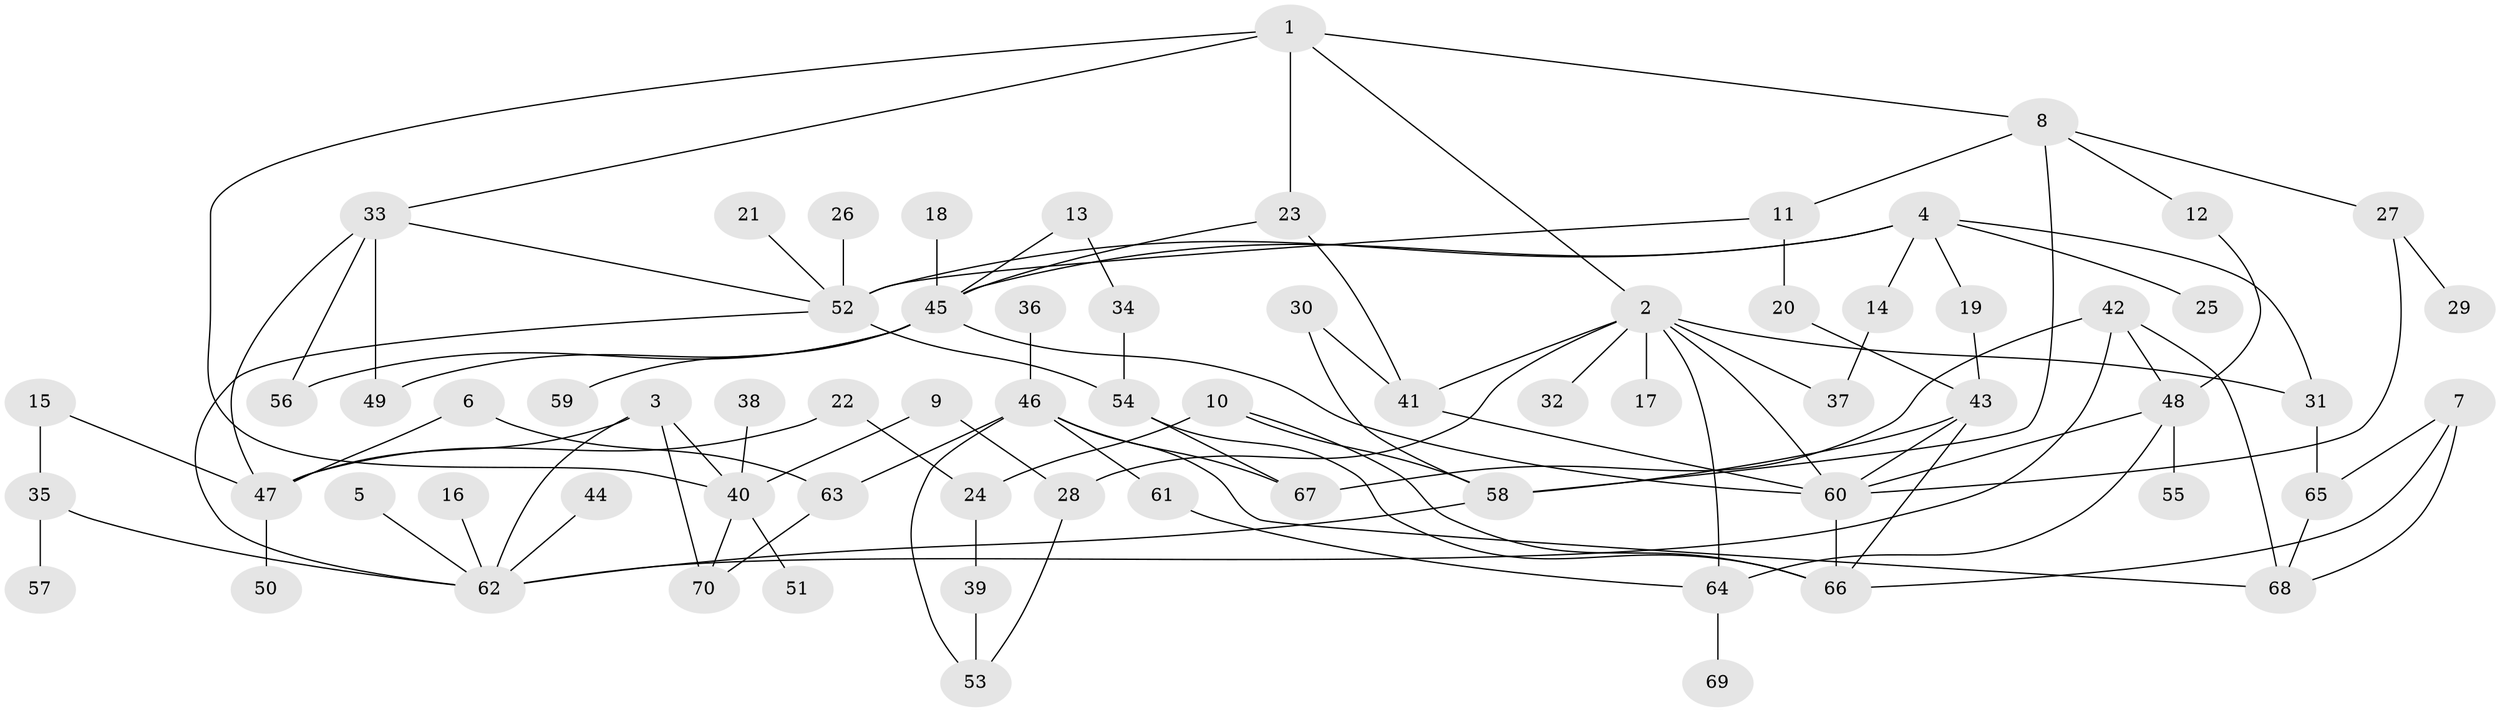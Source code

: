 // original degree distribution, {6: 0.050359712230215826, 5: 0.050359712230215826, 4: 0.10071942446043165, 3: 0.2158273381294964, 2: 0.302158273381295, 1: 0.2733812949640288, 7: 0.007194244604316547}
// Generated by graph-tools (version 1.1) at 2025/49/03/09/25 03:49:17]
// undirected, 70 vertices, 107 edges
graph export_dot {
graph [start="1"]
  node [color=gray90,style=filled];
  1;
  2;
  3;
  4;
  5;
  6;
  7;
  8;
  9;
  10;
  11;
  12;
  13;
  14;
  15;
  16;
  17;
  18;
  19;
  20;
  21;
  22;
  23;
  24;
  25;
  26;
  27;
  28;
  29;
  30;
  31;
  32;
  33;
  34;
  35;
  36;
  37;
  38;
  39;
  40;
  41;
  42;
  43;
  44;
  45;
  46;
  47;
  48;
  49;
  50;
  51;
  52;
  53;
  54;
  55;
  56;
  57;
  58;
  59;
  60;
  61;
  62;
  63;
  64;
  65;
  66;
  67;
  68;
  69;
  70;
  1 -- 2 [weight=1.0];
  1 -- 8 [weight=1.0];
  1 -- 23 [weight=1.0];
  1 -- 33 [weight=1.0];
  1 -- 40 [weight=1.0];
  2 -- 17 [weight=1.0];
  2 -- 28 [weight=1.0];
  2 -- 31 [weight=1.0];
  2 -- 32 [weight=1.0];
  2 -- 37 [weight=1.0];
  2 -- 41 [weight=1.0];
  2 -- 60 [weight=1.0];
  2 -- 64 [weight=1.0];
  3 -- 40 [weight=1.0];
  3 -- 47 [weight=1.0];
  3 -- 62 [weight=1.0];
  3 -- 70 [weight=1.0];
  4 -- 14 [weight=1.0];
  4 -- 19 [weight=1.0];
  4 -- 25 [weight=1.0];
  4 -- 31 [weight=1.0];
  4 -- 45 [weight=1.0];
  4 -- 52 [weight=1.0];
  5 -- 62 [weight=1.0];
  6 -- 47 [weight=1.0];
  6 -- 63 [weight=1.0];
  7 -- 65 [weight=1.0];
  7 -- 66 [weight=1.0];
  7 -- 68 [weight=1.0];
  8 -- 11 [weight=1.0];
  8 -- 12 [weight=1.0];
  8 -- 27 [weight=1.0];
  8 -- 58 [weight=1.0];
  9 -- 28 [weight=1.0];
  9 -- 40 [weight=1.0];
  10 -- 24 [weight=1.0];
  10 -- 58 [weight=1.0];
  10 -- 66 [weight=1.0];
  11 -- 20 [weight=1.0];
  11 -- 52 [weight=1.0];
  12 -- 48 [weight=1.0];
  13 -- 34 [weight=1.0];
  13 -- 45 [weight=1.0];
  14 -- 37 [weight=1.0];
  15 -- 35 [weight=1.0];
  15 -- 47 [weight=1.0];
  16 -- 62 [weight=1.0];
  18 -- 45 [weight=1.0];
  19 -- 43 [weight=1.0];
  20 -- 43 [weight=1.0];
  21 -- 52 [weight=1.0];
  22 -- 24 [weight=1.0];
  22 -- 47 [weight=1.0];
  23 -- 41 [weight=1.0];
  23 -- 45 [weight=1.0];
  24 -- 39 [weight=1.0];
  26 -- 52 [weight=1.0];
  27 -- 29 [weight=1.0];
  27 -- 60 [weight=1.0];
  28 -- 53 [weight=1.0];
  30 -- 41 [weight=1.0];
  30 -- 58 [weight=1.0];
  31 -- 65 [weight=1.0];
  33 -- 47 [weight=1.0];
  33 -- 49 [weight=1.0];
  33 -- 52 [weight=1.0];
  33 -- 56 [weight=1.0];
  34 -- 54 [weight=1.0];
  35 -- 57 [weight=1.0];
  35 -- 62 [weight=1.0];
  36 -- 46 [weight=1.0];
  38 -- 40 [weight=1.0];
  39 -- 53 [weight=1.0];
  40 -- 51 [weight=1.0];
  40 -- 70 [weight=1.0];
  41 -- 60 [weight=1.0];
  42 -- 48 [weight=1.0];
  42 -- 62 [weight=1.0];
  42 -- 67 [weight=1.0];
  42 -- 68 [weight=1.0];
  43 -- 58 [weight=1.0];
  43 -- 60 [weight=1.0];
  43 -- 66 [weight=1.0];
  44 -- 62 [weight=1.0];
  45 -- 49 [weight=1.0];
  45 -- 56 [weight=1.0];
  45 -- 59 [weight=1.0];
  45 -- 60 [weight=1.0];
  46 -- 53 [weight=1.0];
  46 -- 61 [weight=1.0];
  46 -- 63 [weight=1.0];
  46 -- 67 [weight=1.0];
  46 -- 68 [weight=1.0];
  47 -- 50 [weight=1.0];
  48 -- 55 [weight=1.0];
  48 -- 60 [weight=1.0];
  48 -- 64 [weight=1.0];
  52 -- 54 [weight=1.0];
  52 -- 62 [weight=1.0];
  54 -- 66 [weight=1.0];
  54 -- 67 [weight=1.0];
  58 -- 62 [weight=1.0];
  60 -- 66 [weight=1.0];
  61 -- 64 [weight=1.0];
  63 -- 70 [weight=1.0];
  64 -- 69 [weight=1.0];
  65 -- 68 [weight=1.0];
}
